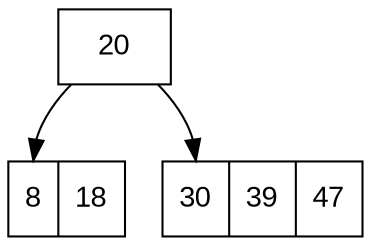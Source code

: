 digraph BST {
  node [fontname="Arial", shape=record];


	818 [ label="<8>8 | <18>18" ];
	20->818:8 ;
	3047[ label="<x> 30 | 39 | 47"];
	20->3047:x;

	/* 2039 [label="9, 20, 39", shape=oval color=grey40, fontcolor=grey40]; */
	/* 818[label="8, 18", shape=oval ] */
	/* 2039->818; */
	/* 2039->30 */
	/* 4047[label="40, 47", shape=oval] */
	/* 2039->4047; */
}
